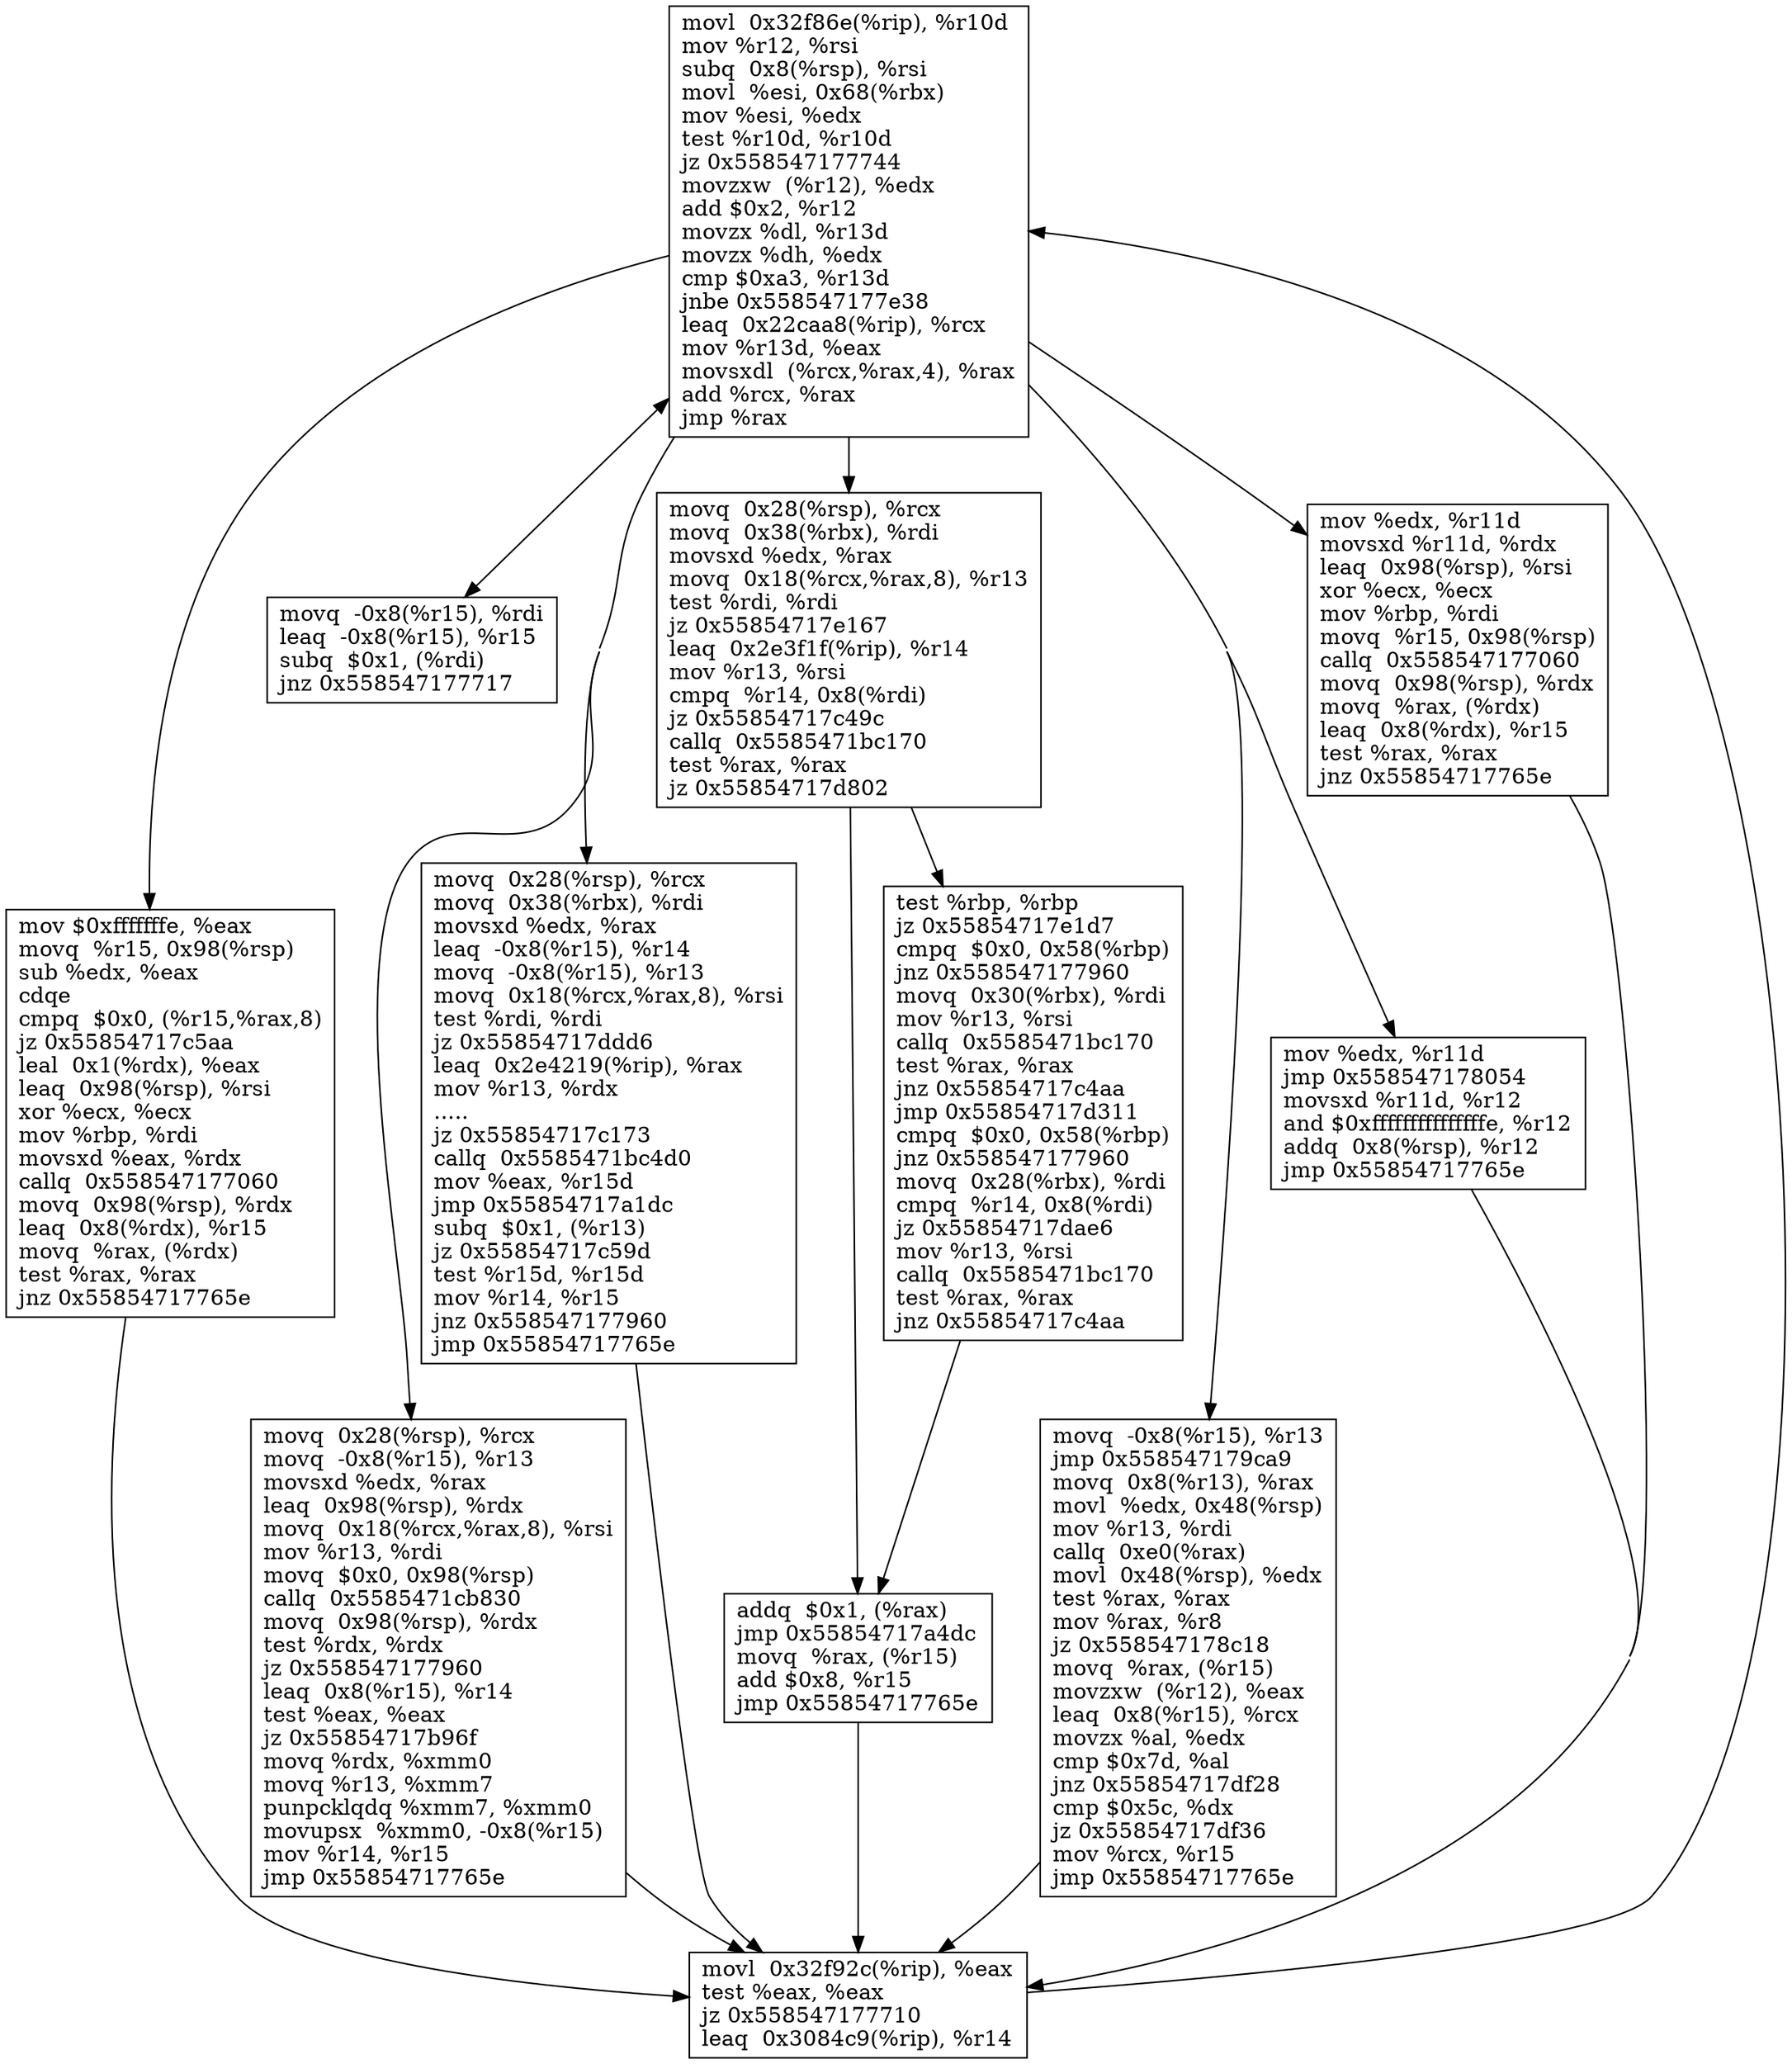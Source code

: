 digraph {
	concentrate=true
	node[ shape=box ]
	140253281405856[ label="movl  0x32f86e(%rip), %r10d\lmov %r12, %rsi\lsubq  0x8(%rsp), %rsi\lmovl  %esi, 0x68(%rbx)\lmov %esi, %edx\ltest %r10d, %r10d\ljz 0x558547177744\lmovzxw  (%r12), %edx\ladd $0x2, %r12\lmovzx %dl, %r13d\lmovzx %dh, %edx\lcmp $0xa3, %r13d\ljnbe 0x558547177e38\lleaq  0x22caa8(%rip), %rcx\lmov %r13d, %eax\lmovsxdl  (%rcx,%rax,4), %rax\ladd %rcx, %rax\ljmp %rax\l" ]
	140253281405856 -> 140253281433728
	140253281405856 -> 140253281362816
	140253281405856 -> 140253281358560
	140253281405856 -> 140253281348592
	140253281405856 -> 140253281344816
	140253281405856 -> 140253281338560
	140253281405856 -> 140253281333744
	140253281405856 -> 140253281333904
	140253281433728[ label="mov $0xfffffffe, %eax\lmovq  %r15, 0x98(%rsp)\lsub %edx, %eax\lcdqe \lcmpq  $0x0, (%r15,%rax,8)\ljz 0x55854717c5aa\lleal  0x1(%rdx), %eax\lleaq  0x98(%rsp), %rsi\lxor %ecx, %ecx\lmov %rbp, %rdi\lmovsxd %eax, %rdx\lcallq  0x558547177060\lmovq  0x98(%rsp), %rdx\lleaq  0x8(%rdx), %r15\lmovq  %rax, (%rdx)\ltest %rax, %rax\ljnz 0x55854717765e\l" ]
	140253281433728 -> 140253281405536
	140253281405536[ label="movl  0x32f92c(%rip), %eax\ltest %eax, %eax\ljz 0x558547177710\lleaq  0x3084c9(%rip), %r14\l" ]
	140253281405536 -> 140253281405856
	140253281362816[ label="movq  -0x8(%r15), %rdi\lleaq  -0x8(%r15), %r15\lsubq  $0x1, (%rdi)\ljnz 0x558547177717\l" ]
	140253281362816 -> 140253281405856
	140253281358560[ label="movq  0x28(%rsp), %rcx\lmovq  -0x8(%r15), %r13\lmovsxd %edx, %rax\lleaq  0x98(%rsp), %rdx\lmovq  0x18(%rcx,%rax,8), %rsi\lmov %r13, %rdi\lmovq  $0x0, 0x98(%rsp)\lcallq  0x5585471cb830\lmovq  0x98(%rsp), %rdx\ltest %rdx, %rdx\ljz 0x558547177960\lleaq  0x8(%r15), %r14\ltest %eax, %eax\ljz 0x55854717b96f\lmovq %rdx, %xmm0\lmovq %r13, %xmm7\lpunpcklqdq %xmm7, %xmm0\lmovupsx  %xmm0, -0x8(%r15)\lmov %r14, %r15\ljmp 0x55854717765e\l" ]
	140253281358560 -> 140253281405536
	140253281348592[ label="movq  0x28(%rsp), %rcx\lmovq  0x38(%rbx), %rdi\lmovsxd %edx, %rax\lleaq  -0x8(%r15), %r14\lmovq  -0x8(%r15), %r13\lmovq  0x18(%rcx,%rax,8), %rsi\ltest %rdi, %rdi\ljz 0x55854717ddd6\lleaq  0x2e4219(%rip), %rax\lmov %r13, %rdx\l.....\ljz 0x55854717c173\lcallq  0x5585471bc4d0\lmov %eax, %r15d\ljmp 0x55854717a1dc\lsubq  $0x1, (%r13)\ljz 0x55854717c59d\ltest %r15d, %r15d\lmov %r14, %r15\ljnz 0x558547177960\ljmp 0x55854717765e\l" ]
	140253281348592 -> 140253281405536
	140253281344816[ label="movq  0x28(%rsp), %rcx\lmovq  0x38(%rbx), %rdi\lmovsxd %edx, %rax\lmovq  0x18(%rcx,%rax,8), %r13\ltest %rdi, %rdi\ljz 0x55854717e167\lleaq  0x2e3f1f(%rip), %r14\lmov %r13, %rsi\lcmpq  %r14, 0x8(%rdi)\ljz 0x55854717c49c\lcallq  0x5585471bc170\ltest %rax, %rax\ljz 0x55854717d802\l" ]
	140253281344816 -> 140253281328192
	140253281344816 -> 140253281322816
	140253281328192[ label="addq  $0x1, (%rax)\ljmp 0x55854717a4dc\lmovq  %rax, (%r15)\ladd $0x8, %r15\ljmp 0x55854717765e\l" ]
	140253281328192 -> 140253281405536
	140253281322816[ label="test %rbp, %rbp\ljz 0x55854717e1d7\lcmpq  $0x0, 0x58(%rbp)\ljnz 0x558547177960\lmovq  0x30(%rbx), %rdi\lmov %r13, %rsi\lcallq  0x5585471bc170\ltest %rax, %rax\ljnz 0x55854717c4aa\ljmp 0x55854717d311\lcmpq  $0x0, 0x58(%rbp)\ljnz 0x558547177960\lmovq  0x28(%rbx), %rdi\lcmpq  %r14, 0x8(%rdi)\ljz 0x55854717dae6\lmov %r13, %rsi\lcallq  0x5585471bc170\ltest %rax, %rax\ljnz 0x55854717c4aa\l" ]
	140253281322816 -> 140253281328192
	140253281338560[ label="movq  -0x8(%r15), %r13\ljmp 0x558547179ca9\lmovq  0x8(%r13), %rax\lmovl  %edx, 0x48(%rsp)\lmov %r13, %rdi\lcallq  0xe0(%rax)\lmovl  0x48(%rsp), %edx\ltest %rax, %rax\lmov %rax, %r8\ljz 0x558547178c18\lmovq  %rax, (%r15)\lmovzxw  (%r12), %eax\lleaq  0x8(%r15), %rcx\lmovzx %al, %edx\lcmp $0x7d, %al\ljnz 0x55854717df28\lcmp $0x5c, %dx\ljz 0x55854717df36\lmov %rcx, %r15\ljmp 0x55854717765e\l" ]
	140253281338560 -> 140253281405536
	140253281333744[ label="mov %edx, %r11d\ljmp 0x558547178054\lmovsxd %r11d, %r12\land $0xfffffffffffffffe, %r12\laddq  0x8(%rsp), %r12\ljmp 0x55854717765e\l" ]
	140253281333744 -> 140253281405536
	140253281333904[ label="mov %edx, %r11d\lmovsxd %r11d, %rdx\lleaq  0x98(%rsp), %rsi\lxor %ecx, %ecx\lmov %rbp, %rdi\lmovq  %r15, 0x98(%rsp)\lcallq  0x558547177060\lmovq  0x98(%rsp), %rdx\lmovq  %rax, (%rdx)\lleaq  0x8(%rdx), %r15\ltest %rax, %rax\ljnz 0x55854717765e\l" ]
	140253281333904 -> 140253281405536
}
